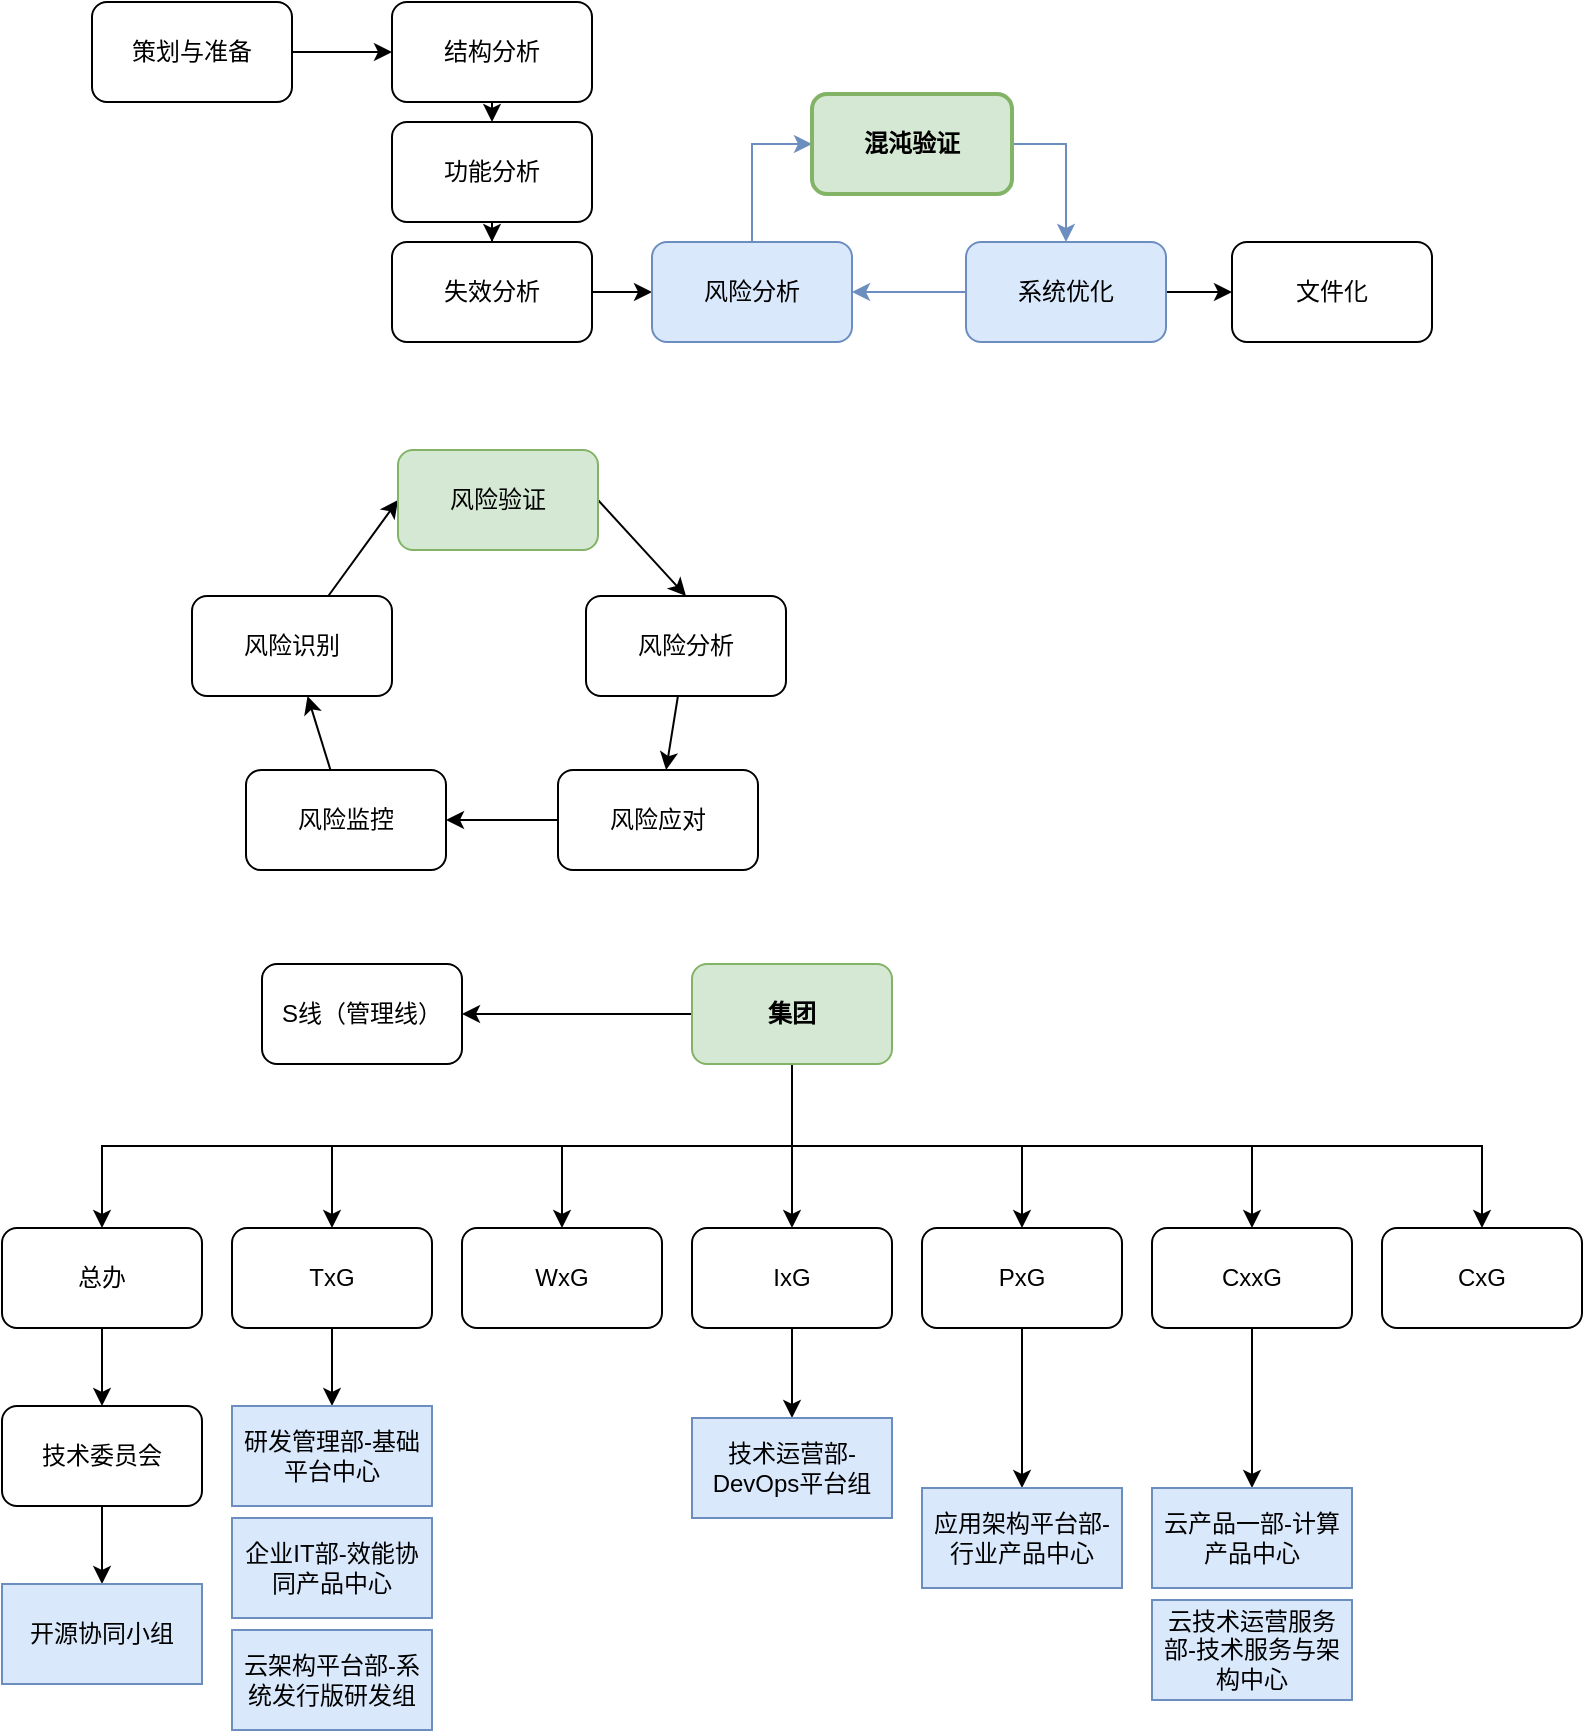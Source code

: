 <mxfile version="26.2.14">
  <diagram name="第 1 页" id="8wDVgAXU6z7WjVrtI1Sq">
    <mxGraphModel dx="1234" dy="800" grid="0" gridSize="10" guides="1" tooltips="1" connect="1" arrows="1" fold="1" page="1" pageScale="1" pageWidth="827" pageHeight="1169" math="0" shadow="0">
      <root>
        <mxCell id="0" />
        <mxCell id="1" parent="0" />
        <mxCell id="yn4zc5ALm0ZvNh6wRbLg-3" value="" style="edgeStyle=orthogonalEdgeStyle;rounded=0;orthogonalLoop=1;jettySize=auto;html=1;entryX=0;entryY=0.5;entryDx=0;entryDy=0;" edge="1" parent="1" source="yn4zc5ALm0ZvNh6wRbLg-1" target="yn4zc5ALm0ZvNh6wRbLg-2">
          <mxGeometry relative="1" as="geometry" />
        </mxCell>
        <mxCell id="yn4zc5ALm0ZvNh6wRbLg-1" value="策划与准备" style="rounded=1;whiteSpace=wrap;html=1;" vertex="1" parent="1">
          <mxGeometry x="62" y="207" width="100" height="50" as="geometry" />
        </mxCell>
        <mxCell id="yn4zc5ALm0ZvNh6wRbLg-19" style="edgeStyle=orthogonalEdgeStyle;rounded=0;orthogonalLoop=1;jettySize=auto;html=1;exitX=0.5;exitY=1;exitDx=0;exitDy=0;entryX=0.5;entryY=0;entryDx=0;entryDy=0;" edge="1" parent="1" source="yn4zc5ALm0ZvNh6wRbLg-2" target="yn4zc5ALm0ZvNh6wRbLg-4">
          <mxGeometry relative="1" as="geometry" />
        </mxCell>
        <mxCell id="yn4zc5ALm0ZvNh6wRbLg-2" value="结构分析" style="rounded=1;whiteSpace=wrap;html=1;" vertex="1" parent="1">
          <mxGeometry x="212" y="207" width="100" height="50" as="geometry" />
        </mxCell>
        <mxCell id="yn4zc5ALm0ZvNh6wRbLg-20" style="edgeStyle=orthogonalEdgeStyle;rounded=0;orthogonalLoop=1;jettySize=auto;html=1;exitX=0.5;exitY=1;exitDx=0;exitDy=0;" edge="1" parent="1" source="yn4zc5ALm0ZvNh6wRbLg-4" target="yn4zc5ALm0ZvNh6wRbLg-6">
          <mxGeometry relative="1" as="geometry" />
        </mxCell>
        <mxCell id="yn4zc5ALm0ZvNh6wRbLg-4" value="功能分析" style="rounded=1;whiteSpace=wrap;html=1;" vertex="1" parent="1">
          <mxGeometry x="212" y="267" width="100" height="50" as="geometry" />
        </mxCell>
        <mxCell id="yn4zc5ALm0ZvNh6wRbLg-9" value="" style="edgeStyle=orthogonalEdgeStyle;rounded=0;orthogonalLoop=1;jettySize=auto;html=1;" edge="1" parent="1" source="yn4zc5ALm0ZvNh6wRbLg-6" target="yn4zc5ALm0ZvNh6wRbLg-8">
          <mxGeometry relative="1" as="geometry" />
        </mxCell>
        <mxCell id="yn4zc5ALm0ZvNh6wRbLg-6" value="失效分析" style="rounded=1;whiteSpace=wrap;html=1;" vertex="1" parent="1">
          <mxGeometry x="212" y="327" width="100" height="50" as="geometry" />
        </mxCell>
        <mxCell id="yn4zc5ALm0ZvNh6wRbLg-15" value="" style="edgeStyle=orthogonalEdgeStyle;rounded=0;orthogonalLoop=1;jettySize=auto;html=1;entryX=0;entryY=0.5;entryDx=0;entryDy=0;fillColor=#dae8fc;strokeColor=#6c8ebf;" edge="1" parent="1" source="yn4zc5ALm0ZvNh6wRbLg-8" target="yn4zc5ALm0ZvNh6wRbLg-14">
          <mxGeometry relative="1" as="geometry" />
        </mxCell>
        <mxCell id="yn4zc5ALm0ZvNh6wRbLg-8" value="风险分析" style="rounded=1;whiteSpace=wrap;html=1;fillColor=#dae8fc;strokeColor=#6c8ebf;" vertex="1" parent="1">
          <mxGeometry x="342" y="327" width="100" height="50" as="geometry" />
        </mxCell>
        <mxCell id="yn4zc5ALm0ZvNh6wRbLg-13" value="" style="edgeStyle=orthogonalEdgeStyle;rounded=0;orthogonalLoop=1;jettySize=auto;html=1;exitX=1;exitY=0.5;exitDx=0;exitDy=0;entryX=0;entryY=0.5;entryDx=0;entryDy=0;" edge="1" parent="1" source="yn4zc5ALm0ZvNh6wRbLg-10" target="yn4zc5ALm0ZvNh6wRbLg-12">
          <mxGeometry relative="1" as="geometry" />
        </mxCell>
        <mxCell id="yn4zc5ALm0ZvNh6wRbLg-17" value="" style="edgeStyle=orthogonalEdgeStyle;rounded=0;orthogonalLoop=1;jettySize=auto;html=1;fillColor=#dae8fc;strokeColor=#6c8ebf;" edge="1" parent="1" source="yn4zc5ALm0ZvNh6wRbLg-10" target="yn4zc5ALm0ZvNh6wRbLg-8">
          <mxGeometry relative="1" as="geometry" />
        </mxCell>
        <mxCell id="yn4zc5ALm0ZvNh6wRbLg-10" value="系统优化" style="rounded=1;whiteSpace=wrap;html=1;fillColor=#dae8fc;strokeColor=#6c8ebf;" vertex="1" parent="1">
          <mxGeometry x="499" y="327" width="100" height="50" as="geometry" />
        </mxCell>
        <mxCell id="yn4zc5ALm0ZvNh6wRbLg-12" value="文件化" style="rounded=1;whiteSpace=wrap;html=1;" vertex="1" parent="1">
          <mxGeometry x="632" y="327" width="100" height="50" as="geometry" />
        </mxCell>
        <mxCell id="yn4zc5ALm0ZvNh6wRbLg-16" style="edgeStyle=orthogonalEdgeStyle;rounded=0;orthogonalLoop=1;jettySize=auto;html=1;exitX=1;exitY=0.5;exitDx=0;exitDy=0;entryX=0.5;entryY=0;entryDx=0;entryDy=0;fillColor=#dae8fc;strokeColor=#6c8ebf;" edge="1" parent="1" source="yn4zc5ALm0ZvNh6wRbLg-14" target="yn4zc5ALm0ZvNh6wRbLg-10">
          <mxGeometry relative="1" as="geometry" />
        </mxCell>
        <mxCell id="yn4zc5ALm0ZvNh6wRbLg-14" value="混沌验证" style="rounded=1;whiteSpace=wrap;html=1;fillColor=#d5e8d4;strokeColor=#82b366;fontStyle=1;strokeWidth=2;" vertex="1" parent="1">
          <mxGeometry x="422" y="253" width="100" height="50" as="geometry" />
        </mxCell>
        <mxCell id="yn4zc5ALm0ZvNh6wRbLg-24" value="" style="rounded=0;orthogonalLoop=1;jettySize=auto;html=1;entryX=0;entryY=0.5;entryDx=0;entryDy=0;" edge="1" parent="1" source="yn4zc5ALm0ZvNh6wRbLg-22" target="yn4zc5ALm0ZvNh6wRbLg-32">
          <mxGeometry relative="1" as="geometry" />
        </mxCell>
        <mxCell id="yn4zc5ALm0ZvNh6wRbLg-22" value="风险识别" style="rounded=1;whiteSpace=wrap;html=1;" vertex="1" parent="1">
          <mxGeometry x="112" y="504" width="100" height="50" as="geometry" />
        </mxCell>
        <mxCell id="yn4zc5ALm0ZvNh6wRbLg-26" value="" style="rounded=0;orthogonalLoop=1;jettySize=auto;html=1;" edge="1" parent="1" source="yn4zc5ALm0ZvNh6wRbLg-23" target="yn4zc5ALm0ZvNh6wRbLg-25">
          <mxGeometry relative="1" as="geometry" />
        </mxCell>
        <mxCell id="yn4zc5ALm0ZvNh6wRbLg-23" value="风险分析" style="rounded=1;whiteSpace=wrap;html=1;" vertex="1" parent="1">
          <mxGeometry x="309" y="504" width="100" height="50" as="geometry" />
        </mxCell>
        <mxCell id="yn4zc5ALm0ZvNh6wRbLg-30" value="" style="rounded=0;orthogonalLoop=1;jettySize=auto;html=1;" edge="1" parent="1" source="yn4zc5ALm0ZvNh6wRbLg-25" target="yn4zc5ALm0ZvNh6wRbLg-29">
          <mxGeometry relative="1" as="geometry" />
        </mxCell>
        <mxCell id="yn4zc5ALm0ZvNh6wRbLg-25" value="风险应对" style="rounded=1;whiteSpace=wrap;html=1;" vertex="1" parent="1">
          <mxGeometry x="295" y="591" width="100" height="50" as="geometry" />
        </mxCell>
        <mxCell id="yn4zc5ALm0ZvNh6wRbLg-31" value="" style="rounded=0;orthogonalLoop=1;jettySize=auto;html=1;" edge="1" parent="1" source="yn4zc5ALm0ZvNh6wRbLg-29" target="yn4zc5ALm0ZvNh6wRbLg-22">
          <mxGeometry relative="1" as="geometry" />
        </mxCell>
        <mxCell id="yn4zc5ALm0ZvNh6wRbLg-29" value="风险监控" style="rounded=1;whiteSpace=wrap;html=1;" vertex="1" parent="1">
          <mxGeometry x="139" y="591" width="100" height="50" as="geometry" />
        </mxCell>
        <mxCell id="yn4zc5ALm0ZvNh6wRbLg-33" style="rounded=0;orthogonalLoop=1;jettySize=auto;html=1;exitX=1;exitY=0.5;exitDx=0;exitDy=0;entryX=0.5;entryY=0;entryDx=0;entryDy=0;" edge="1" parent="1" source="yn4zc5ALm0ZvNh6wRbLg-32" target="yn4zc5ALm0ZvNh6wRbLg-23">
          <mxGeometry relative="1" as="geometry" />
        </mxCell>
        <mxCell id="yn4zc5ALm0ZvNh6wRbLg-32" value="风险验证" style="rounded=1;whiteSpace=wrap;html=1;fillColor=#d5e8d4;strokeColor=#82b366;" vertex="1" parent="1">
          <mxGeometry x="215" y="431" width="100" height="50" as="geometry" />
        </mxCell>
        <mxCell id="yn4zc5ALm0ZvNh6wRbLg-37" value="" style="edgeStyle=orthogonalEdgeStyle;rounded=0;orthogonalLoop=1;jettySize=auto;html=1;" edge="1" parent="1" source="yn4zc5ALm0ZvNh6wRbLg-35" target="yn4zc5ALm0ZvNh6wRbLg-36">
          <mxGeometry relative="1" as="geometry" />
        </mxCell>
        <mxCell id="yn4zc5ALm0ZvNh6wRbLg-40" value="" style="edgeStyle=orthogonalEdgeStyle;rounded=0;orthogonalLoop=1;jettySize=auto;html=1;exitX=0.5;exitY=1;exitDx=0;exitDy=0;" edge="1" parent="1" source="yn4zc5ALm0ZvNh6wRbLg-35" target="yn4zc5ALm0ZvNh6wRbLg-38">
          <mxGeometry relative="1" as="geometry" />
        </mxCell>
        <mxCell id="yn4zc5ALm0ZvNh6wRbLg-46" style="edgeStyle=orthogonalEdgeStyle;rounded=0;orthogonalLoop=1;jettySize=auto;html=1;exitX=0.5;exitY=1;exitDx=0;exitDy=0;entryX=0.5;entryY=0;entryDx=0;entryDy=0;" edge="1" parent="1" source="yn4zc5ALm0ZvNh6wRbLg-35" target="yn4zc5ALm0ZvNh6wRbLg-44">
          <mxGeometry relative="1" as="geometry" />
        </mxCell>
        <mxCell id="yn4zc5ALm0ZvNh6wRbLg-47" style="edgeStyle=orthogonalEdgeStyle;rounded=0;orthogonalLoop=1;jettySize=auto;html=1;exitX=0.5;exitY=1;exitDx=0;exitDy=0;entryX=0.5;entryY=0;entryDx=0;entryDy=0;" edge="1" parent="1" source="yn4zc5ALm0ZvNh6wRbLg-35" target="yn4zc5ALm0ZvNh6wRbLg-41">
          <mxGeometry relative="1" as="geometry" />
        </mxCell>
        <mxCell id="yn4zc5ALm0ZvNh6wRbLg-48" style="edgeStyle=orthogonalEdgeStyle;rounded=0;orthogonalLoop=1;jettySize=auto;html=1;exitX=0.5;exitY=1;exitDx=0;exitDy=0;entryX=0.5;entryY=0;entryDx=0;entryDy=0;" edge="1" parent="1" source="yn4zc5ALm0ZvNh6wRbLg-35" target="yn4zc5ALm0ZvNh6wRbLg-42">
          <mxGeometry relative="1" as="geometry" />
        </mxCell>
        <mxCell id="yn4zc5ALm0ZvNh6wRbLg-49" style="edgeStyle=orthogonalEdgeStyle;rounded=0;orthogonalLoop=1;jettySize=auto;html=1;exitX=0.5;exitY=1;exitDx=0;exitDy=0;entryX=0.5;entryY=0;entryDx=0;entryDy=0;" edge="1" parent="1" source="yn4zc5ALm0ZvNh6wRbLg-35" target="yn4zc5ALm0ZvNh6wRbLg-43">
          <mxGeometry relative="1" as="geometry" />
        </mxCell>
        <mxCell id="yn4zc5ALm0ZvNh6wRbLg-50" style="edgeStyle=orthogonalEdgeStyle;rounded=0;orthogonalLoop=1;jettySize=auto;html=1;exitX=0.5;exitY=1;exitDx=0;exitDy=0;entryX=0.5;entryY=0;entryDx=0;entryDy=0;" edge="1" parent="1" source="yn4zc5ALm0ZvNh6wRbLg-35" target="yn4zc5ALm0ZvNh6wRbLg-45">
          <mxGeometry relative="1" as="geometry" />
        </mxCell>
        <mxCell id="yn4zc5ALm0ZvNh6wRbLg-60" style="edgeStyle=orthogonalEdgeStyle;rounded=0;orthogonalLoop=1;jettySize=auto;html=1;exitX=0.25;exitY=1;exitDx=0;exitDy=0;entryX=0.5;entryY=0;entryDx=0;entryDy=0;" edge="1" parent="1" source="yn4zc5ALm0ZvNh6wRbLg-35" target="yn4zc5ALm0ZvNh6wRbLg-58">
          <mxGeometry relative="1" as="geometry">
            <Array as="points">
              <mxPoint x="412" y="738" />
              <mxPoint x="412" y="779" />
              <mxPoint x="67" y="779" />
            </Array>
          </mxGeometry>
        </mxCell>
        <mxCell id="yn4zc5ALm0ZvNh6wRbLg-35" value="集团" style="rounded=1;whiteSpace=wrap;html=1;fillColor=#d5e8d4;strokeColor=#82b366;fontStyle=1" vertex="1" parent="1">
          <mxGeometry x="362" y="688" width="100" height="50" as="geometry" />
        </mxCell>
        <mxCell id="yn4zc5ALm0ZvNh6wRbLg-36" value="S线（管理线）" style="rounded=1;whiteSpace=wrap;html=1;" vertex="1" parent="1">
          <mxGeometry x="147" y="688" width="100" height="50" as="geometry" />
        </mxCell>
        <mxCell id="yn4zc5ALm0ZvNh6wRbLg-38" value="WxG" style="rounded=1;whiteSpace=wrap;html=1;" vertex="1" parent="1">
          <mxGeometry x="247" y="820" width="100" height="50" as="geometry" />
        </mxCell>
        <mxCell id="yn4zc5ALm0ZvNh6wRbLg-67" value="" style="edgeStyle=orthogonalEdgeStyle;rounded=0;orthogonalLoop=1;jettySize=auto;html=1;" edge="1" parent="1" source="yn4zc5ALm0ZvNh6wRbLg-41" target="yn4zc5ALm0ZvNh6wRbLg-66">
          <mxGeometry relative="1" as="geometry" />
        </mxCell>
        <mxCell id="yn4zc5ALm0ZvNh6wRbLg-41" value="IxG" style="rounded=1;whiteSpace=wrap;html=1;" vertex="1" parent="1">
          <mxGeometry x="362" y="820" width="100" height="50" as="geometry" />
        </mxCell>
        <mxCell id="yn4zc5ALm0ZvNh6wRbLg-69" value="" style="edgeStyle=orthogonalEdgeStyle;rounded=0;orthogonalLoop=1;jettySize=auto;html=1;" edge="1" parent="1" source="yn4zc5ALm0ZvNh6wRbLg-42" target="yn4zc5ALm0ZvNh6wRbLg-68">
          <mxGeometry relative="1" as="geometry" />
        </mxCell>
        <mxCell id="yn4zc5ALm0ZvNh6wRbLg-42" value="PxG" style="rounded=1;whiteSpace=wrap;html=1;" vertex="1" parent="1">
          <mxGeometry x="477" y="820" width="100" height="50" as="geometry" />
        </mxCell>
        <mxCell id="yn4zc5ALm0ZvNh6wRbLg-56" value="" style="edgeStyle=orthogonalEdgeStyle;rounded=0;orthogonalLoop=1;jettySize=auto;html=1;" edge="1" parent="1" source="yn4zc5ALm0ZvNh6wRbLg-43" target="yn4zc5ALm0ZvNh6wRbLg-55">
          <mxGeometry relative="1" as="geometry" />
        </mxCell>
        <mxCell id="yn4zc5ALm0ZvNh6wRbLg-43" value="CxxG" style="rounded=1;whiteSpace=wrap;html=1;" vertex="1" parent="1">
          <mxGeometry x="592" y="820" width="100" height="50" as="geometry" />
        </mxCell>
        <mxCell id="yn4zc5ALm0ZvNh6wRbLg-52" value="" style="edgeStyle=orthogonalEdgeStyle;rounded=0;orthogonalLoop=1;jettySize=auto;html=1;" edge="1" parent="1" source="yn4zc5ALm0ZvNh6wRbLg-44" target="yn4zc5ALm0ZvNh6wRbLg-51">
          <mxGeometry relative="1" as="geometry" />
        </mxCell>
        <mxCell id="yn4zc5ALm0ZvNh6wRbLg-44" value="Tx&lt;span style=&quot;background-color: transparent; color: light-dark(rgb(0, 0, 0), rgb(255, 255, 255));&quot;&gt;G&lt;/span&gt;" style="rounded=1;whiteSpace=wrap;html=1;" vertex="1" parent="1">
          <mxGeometry x="132" y="820" width="100" height="50" as="geometry" />
        </mxCell>
        <mxCell id="yn4zc5ALm0ZvNh6wRbLg-45" value="CxG" style="rounded=1;whiteSpace=wrap;html=1;" vertex="1" parent="1">
          <mxGeometry x="707" y="820" width="100" height="50" as="geometry" />
        </mxCell>
        <mxCell id="yn4zc5ALm0ZvNh6wRbLg-51" value="研发管理部-基础平台中心" style="rounded=0;whiteSpace=wrap;html=1;fillColor=#dae8fc;strokeColor=#6c8ebf;" vertex="1" parent="1">
          <mxGeometry x="132" y="909" width="100" height="50" as="geometry" />
        </mxCell>
        <mxCell id="yn4zc5ALm0ZvNh6wRbLg-53" value="企业IT部-效能协同产品中心" style="rounded=0;whiteSpace=wrap;html=1;fillColor=#dae8fc;strokeColor=#6c8ebf;" vertex="1" parent="1">
          <mxGeometry x="132" y="965" width="100" height="50" as="geometry" />
        </mxCell>
        <mxCell id="yn4zc5ALm0ZvNh6wRbLg-55" value="云产品一部-计算产品中心" style="rounded=0;whiteSpace=wrap;html=1;fillColor=#dae8fc;strokeColor=#6c8ebf;" vertex="1" parent="1">
          <mxGeometry x="592" y="950" width="100" height="50" as="geometry" />
        </mxCell>
        <mxCell id="yn4zc5ALm0ZvNh6wRbLg-57" value="云技术运营服务部-技术服务与架构中心" style="rounded=0;whiteSpace=wrap;html=1;fillColor=#dae8fc;strokeColor=#6c8ebf;" vertex="1" parent="1">
          <mxGeometry x="592" y="1006" width="100" height="50" as="geometry" />
        </mxCell>
        <mxCell id="yn4zc5ALm0ZvNh6wRbLg-62" value="" style="edgeStyle=orthogonalEdgeStyle;rounded=0;orthogonalLoop=1;jettySize=auto;html=1;" edge="1" parent="1" source="yn4zc5ALm0ZvNh6wRbLg-58" target="yn4zc5ALm0ZvNh6wRbLg-61">
          <mxGeometry relative="1" as="geometry" />
        </mxCell>
        <mxCell id="yn4zc5ALm0ZvNh6wRbLg-58" value="总办" style="rounded=1;whiteSpace=wrap;html=1;" vertex="1" parent="1">
          <mxGeometry x="17" y="820" width="100" height="50" as="geometry" />
        </mxCell>
        <mxCell id="yn4zc5ALm0ZvNh6wRbLg-64" value="" style="edgeStyle=orthogonalEdgeStyle;rounded=0;orthogonalLoop=1;jettySize=auto;html=1;" edge="1" parent="1" source="yn4zc5ALm0ZvNh6wRbLg-61" target="yn4zc5ALm0ZvNh6wRbLg-63">
          <mxGeometry relative="1" as="geometry" />
        </mxCell>
        <mxCell id="yn4zc5ALm0ZvNh6wRbLg-61" value="技术委员会" style="rounded=1;whiteSpace=wrap;html=1;" vertex="1" parent="1">
          <mxGeometry x="17" y="909" width="100" height="50" as="geometry" />
        </mxCell>
        <mxCell id="yn4zc5ALm0ZvNh6wRbLg-63" value="开源协同小组" style="rounded=0;whiteSpace=wrap;html=1;fillColor=#dae8fc;strokeColor=#6c8ebf;" vertex="1" parent="1">
          <mxGeometry x="17" y="998" width="100" height="50" as="geometry" />
        </mxCell>
        <mxCell id="yn4zc5ALm0ZvNh6wRbLg-65" value="云架构平台部-系统发行版研发组" style="rounded=0;whiteSpace=wrap;html=1;fillColor=#dae8fc;strokeColor=#6c8ebf;" vertex="1" parent="1">
          <mxGeometry x="132" y="1021" width="100" height="50" as="geometry" />
        </mxCell>
        <mxCell id="yn4zc5ALm0ZvNh6wRbLg-66" value="技术运营部-DevO&lt;span style=&quot;background-color: transparent; color: light-dark(rgb(0, 0, 0), rgb(255, 255, 255));&quot;&gt;ps平台组&lt;/span&gt;" style="rounded=0;whiteSpace=wrap;html=1;fillColor=#dae8fc;strokeColor=#6c8ebf;" vertex="1" parent="1">
          <mxGeometry x="362" y="915" width="100" height="50" as="geometry" />
        </mxCell>
        <mxCell id="yn4zc5ALm0ZvNh6wRbLg-68" value="应用架构平台部-行业产品中心" style="rounded=0;whiteSpace=wrap;html=1;fillColor=#dae8fc;strokeColor=#6c8ebf;" vertex="1" parent="1">
          <mxGeometry x="477" y="950" width="100" height="50" as="geometry" />
        </mxCell>
      </root>
    </mxGraphModel>
  </diagram>
</mxfile>
